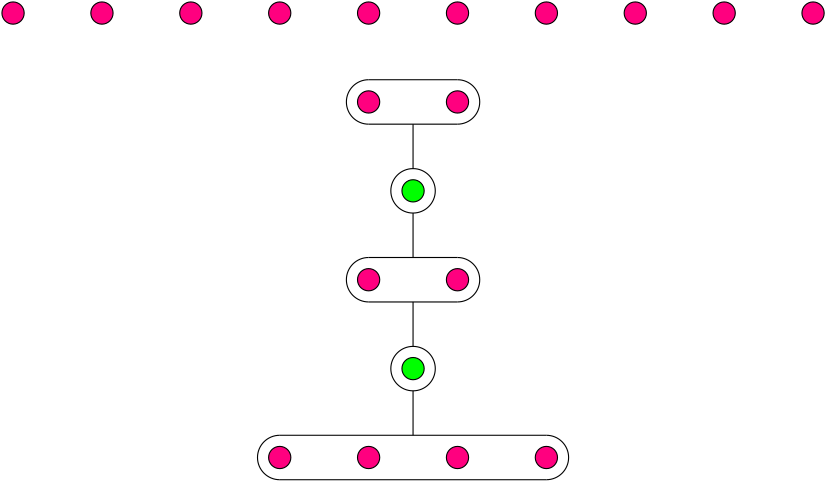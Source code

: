 <?xml version="1.0"?>
<!DOCTYPE ipe SYSTEM "ipe.dtd">
<ipe version="70005" creator="Ipe 7.1.3">
<info created="D:20131207114109" modified="D:20131207115609"/>
<ipestyle name="basic">
<symbol name="arrow/arc(spx)">
<path stroke="sym-stroke" fill="sym-stroke" pen="sym-pen">
0 0 m
-1 0.333 l
-1 -0.333 l
h
</path>
</symbol>
<symbol name="arrow/farc(spx)">
<path stroke="sym-stroke" fill="white" pen="sym-pen">
0 0 m
-1 0.333 l
-1 -0.333 l
h
</path>
</symbol>
<symbol name="mark/circle(sx)" transformations="translations">
<path fill="sym-stroke">
0.6 0 0 0.6 0 0 e
0.4 0 0 0.4 0 0 e
</path>
</symbol>
<symbol name="mark/disk(sx)" transformations="translations">
<path fill="sym-stroke">
0.6 0 0 0.6 0 0 e
</path>
</symbol>
<symbol name="mark/fdisk(sfx)" transformations="translations">
<group>
<path fill="sym-fill">
0.5 0 0 0.5 0 0 e
</path>
<path fill="sym-stroke" fillrule="eofill">
0.6 0 0 0.6 0 0 e
0.4 0 0 0.4 0 0 e
</path>
</group>
</symbol>
<symbol name="mark/box(sx)" transformations="translations">
<path fill="sym-stroke" fillrule="eofill">
-0.6 -0.6 m
0.6 -0.6 l
0.6 0.6 l
-0.6 0.6 l
h
-0.4 -0.4 m
0.4 -0.4 l
0.4 0.4 l
-0.4 0.4 l
h
</path>
</symbol>
<symbol name="mark/square(sx)" transformations="translations">
<path fill="sym-stroke">
-0.6 -0.6 m
0.6 -0.6 l
0.6 0.6 l
-0.6 0.6 l
h
</path>
</symbol>
<symbol name="mark/fsquare(sfx)" transformations="translations">
<group>
<path fill="sym-fill">
-0.5 -0.5 m
0.5 -0.5 l
0.5 0.5 l
-0.5 0.5 l
h
</path>
<path fill="sym-stroke" fillrule="eofill">
-0.6 -0.6 m
0.6 -0.6 l
0.6 0.6 l
-0.6 0.6 l
h
-0.4 -0.4 m
0.4 -0.4 l
0.4 0.4 l
-0.4 0.4 l
h
</path>
</group>
</symbol>
<symbol name="mark/cross(sx)" transformations="translations">
<group>
<path fill="sym-stroke">
-0.43 -0.57 m
0.57 0.43 l
0.43 0.57 l
-0.57 -0.43 l
h
</path>
<path fill="sym-stroke">
-0.43 0.57 m
0.57 -0.43 l
0.43 -0.57 l
-0.57 0.43 l
h
</path>
</group>
</symbol>
<symbol name="arrow/fnormal(spx)">
<path stroke="sym-stroke" fill="white" pen="sym-pen">
0 0 m
-1 0.333 l
-1 -0.333 l
h
</path>
</symbol>
<symbol name="arrow/pointed(spx)">
<path stroke="sym-stroke" fill="sym-stroke" pen="sym-pen">
0 0 m
-1 0.333 l
-0.8 0 l
-1 -0.333 l
h
</path>
</symbol>
<symbol name="arrow/fpointed(spx)">
<path stroke="sym-stroke" fill="white" pen="sym-pen">
0 0 m
-1 0.333 l
-0.8 0 l
-1 -0.333 l
h
</path>
</symbol>
<symbol name="arrow/linear(spx)">
<path stroke="sym-stroke" pen="sym-pen">
-1 0.333 m
0 0 l
-1 -0.333 l
</path>
</symbol>
<symbol name="arrow/fdouble(spx)">
<path stroke="sym-stroke" fill="white" pen="sym-pen">
0 0 m
-1 0.333 l
-1 -0.333 l
h
-1 0 m
-2 0.333 l
-2 -0.333 l
h
</path>
</symbol>
<symbol name="arrow/double(spx)">
<path stroke="sym-stroke" fill="sym-stroke" pen="sym-pen">
0 0 m
-1 0.333 l
-1 -0.333 l
h
-1 0 m
-2 0.333 l
-2 -0.333 l
h
</path>
</symbol>
<pen name="heavier" value="0.8"/>
<pen name="fat" value="1.2"/>
<pen name="ultrafat" value="2"/>
<symbolsize name="large" value="5"/>
<symbolsize name="small" value="2"/>
<symbolsize name="tiny" value="1.1"/>
<arrowsize name="large" value="10"/>
<arrowsize name="small" value="5"/>
<arrowsize name="tiny" value="3"/>
<color name="red" value="1 0 0"/>
<color name="green" value="0 1 0"/>
<color name="blue" value="0 0 1"/>
<color name="yellow" value="1 1 0"/>
<color name="orange" value="1 0.647 0"/>
<color name="gold" value="1 0.843 0"/>
<color name="purple" value="0.627 0.125 0.941"/>
<color name="gray" value="0.745"/>
<color name="brown" value="0.647 0.165 0.165"/>
<color name="navy" value="0 0 0.502"/>
<color name="pink" value="1 0.753 0.796"/>
<color name="seagreen" value="0.18 0.545 0.341"/>
<color name="turquoise" value="0.251 0.878 0.816"/>
<color name="violet" value="0.933 0.51 0.933"/>
<color name="darkblue" value="0 0 0.545"/>
<color name="darkcyan" value="0 0.545 0.545"/>
<color name="darkgray" value="0.663"/>
<color name="darkgreen" value="0 0.392 0"/>
<color name="darkmagenta" value="0.545 0 0.545"/>
<color name="darkorange" value="1 0.549 0"/>
<color name="darkred" value="0.545 0 0"/>
<color name="lightblue" value="0.678 0.847 0.902"/>
<color name="lightcyan" value="0.878 1 1"/>
<color name="lightgray" value="0.827"/>
<color name="lightgreen" value="0.565 0.933 0.565"/>
<color name="lightyellow" value="1 1 0.878"/>
<dashstyle name="dashed" value="[4] 0"/>
<dashstyle name="dotted" value="[1 3] 0"/>
<dashstyle name="dash dotted" value="[4 2 1 2] 0"/>
<dashstyle name="dash dot dotted" value="[4 2 1 2 1 2] 0"/>
<textsize name="large" value="\large"/>
<textsize name="Large" value="\Large"/>
<textsize name="LARGE" value="\LARGE"/>
<textsize name="huge" value="\huge"/>
<textsize name="Huge" value="\Huge"/>
<textsize name="small" value="\small"/>
<textsize name="footnote" value="\footnotesize"/>
<textsize name="tiny" value="\tiny"/>
<textstyle name="center" begin="\begin{center}" end="\end{center}"/>
<textstyle name="itemize" begin="\begin{itemize}" end="\end{itemize}"/>
<textstyle name="item" begin="\begin{itemize}\item{}" end="\end{itemize}"/>
<gridsize name="4 pts" value="4"/>
<gridsize name="8 pts (~3 mm)" value="8"/>
<gridsize name="16 pts (~6 mm)" value="16"/>
<gridsize name="32 pts (~12 mm)" value="32"/>
<gridsize name="10 pts (~3.5 mm)" value="10"/>
<gridsize name="20 pts (~7 mm)" value="20"/>
<gridsize name="14 pts (~5 mm)" value="14"/>
<gridsize name="28 pts (~10 mm)" value="28"/>
<gridsize name="56 pts (~20 mm)" value="56"/>
<anglesize name="90 deg" value="90"/>
<anglesize name="60 deg" value="60"/>
<anglesize name="45 deg" value="45"/>
<anglesize name="30 deg" value="30"/>
<anglesize name="22.5 deg" value="22.5"/>
<tiling name="falling" angle="-60" step="4" width="1"/>
<tiling name="rising" angle="30" step="4" width="1"/>
</ipestyle>
<page>
<layer name="alpha"/>
<view layers="alpha" active="alpha"/>
<path layer="alpha" matrix="0 1 -1 0 848 480" stroke="black" fill="1 0 0.498">
4 0 0 4 288 704 e
</path>
<path matrix="0 1 -1 0 848 480" stroke="black" fill="1 0 0.498">
4 0 0 4 288 672 e
</path>
<path matrix="0 1 -1 0 848 480" stroke="black" fill="1 0 0.498">
4 0 0 4 288 640 e
</path>
<path matrix="0 1 -1 0 848 480" stroke="black" fill="1 0 0.498">
4 0 0 4 288 608 e
</path>
<path matrix="0 1 -1 0 848 480" stroke="black" fill="1 0 0.498">
4 0 0 4 288 576 e
</path>
<path matrix="0 1 -1 0 848 480" stroke="black" fill="1 0 0.498">
4 0 0 4 288 544 e
</path>
<path matrix="0 1 -1 0 848 480" stroke="black" fill="1 0 0.498">
4 0 0 4 288 512 e
</path>
<path matrix="0 1 -1 0 848 480" stroke="black" fill="1 0 0.498">
4 0 0 4 288 480 e
</path>
<path matrix="0 1 -1 0 848 480" stroke="black" fill="1 0 0.498">
4 0 0 4 288 448 e
</path>
<path matrix="0 1 -1 0 848 480" stroke="black" fill="1 0 0.498">
4 0 0 4 288 416 e
</path>
<path matrix="0 1 -1 0 752 320" stroke="black" fill="1 0 0.498">
4 0 0 4 288 512 e
</path>
<path matrix="0 1 -1 0 752 320" stroke="black" fill="1 0 0.498">
4 0 0 4 288 448 e
</path>
<path matrix="0 1 -1 0 752 320" stroke="black" fill="1 0 0.498">
4 0 0 4 288 416 e
</path>
<path matrix="1 0 0 1 0 -64" stroke="black" fill="green">
4 0 0 4 288 704 e
</path>
<path matrix="0 1 -1 0 912 384" stroke="black" fill="1 0 0.498">
4 0 0 4 288 640 e
</path>
<path matrix="0 1 -1 0 912 384" stroke="black" fill="1 0 0.498">
4 0 0 4 288 608 e
</path>
<path matrix="0.25 0 0 1 216 0" stroke="black" fill="green">
224 680 m
352 680 l
352 680 l
</path>
<path matrix="0.25 0 0 1 216 0" stroke="black" fill="green">
224 664 m
352 664 l
</path>
<path matrix="0.75 0 0 1 72 0" stroke="black" fill="green">
224 616 m
352 616 l
</path>
<path matrix="0.75 0 0 1 72 0" stroke="black" fill="green">
224 600 m
352 600 l
</path>
<path matrix="1 0 0 1 48 0" stroke="black">
224 664 m
8 0 0 -8 224 672 224 680 a
</path>
<path matrix="1 0 0 1 -48 0" stroke="black">
352 680 m
8 0 0 -8 352 672 352 664 a
</path>
<path matrix="1 0 0 1 -16 0" stroke="black">
352 616 m
8 0 0 -8 352 608 352 600 a
</path>
<path matrix="1 0 0 1 16 0" stroke="black">
224 616 m
8 0 0 8 224 608 224 600 a
</path>
<path stroke="black">
8 0 0 8 288 640 e
</path>
<path stroke="black">
288 664 m
288 648 l
</path>
<path stroke="black">
288 632 m
288 616 l
</path>
<path matrix="0 1 -1 0 816 320" stroke="black" fill="1 0 0.498">
4 0 0 4 288 544 e
</path>
<path stroke="black" fill="green">
4 0 0 4 288 704 e
</path>
<path matrix="0 1 -1 0 912 448" stroke="black" fill="1 0 0.498">
4 0 0 4 288 640 e
</path>
<path matrix="0 1 -1 0 912 448" stroke="black" fill="1 0 0.498">
4 0 0 4 288 608 e
</path>
<path matrix="0.25 0 0 1 216 64" stroke="black" fill="green">
224 680 m
352 680 l
352 680 l
</path>
<path matrix="0.25 0 0 1 216 64" stroke="black" fill="green">
224 664 m
352 664 l
</path>
<path matrix="1 0 0 1 48 64" stroke="black">
224 664 m
8 0 0 -8 224 672 224 680 a
</path>
<path matrix="1 0 0 1 -48 64" stroke="black">
352 680 m
8 0 0 -8 352 672 352 664 a
</path>
<path matrix="1 0 0 1 0 64" stroke="black">
8 0 0 8 288 640 e
</path>
<path matrix="1 0 0 1 0 64" stroke="black">
288 664 m
288 648 l
</path>
<path matrix="1 0 0 1 0 64" stroke="black">
288 632 m
288 616 l
</path>
</page>
</ipe>
